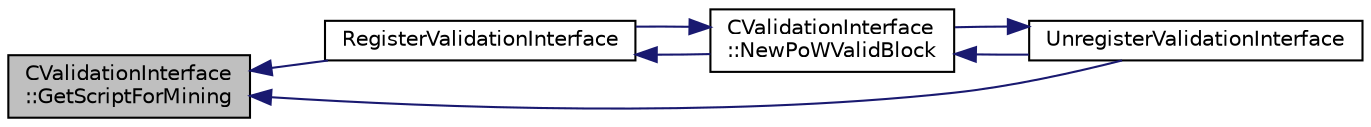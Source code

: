digraph "CValidationInterface::GetScriptForMining"
{
  edge [fontname="Helvetica",fontsize="10",labelfontname="Helvetica",labelfontsize="10"];
  node [fontname="Helvetica",fontsize="10",shape=record];
  rankdir="LR";
  Node16 [label="CValidationInterface\l::GetScriptForMining",height=0.2,width=0.4,color="black", fillcolor="grey75", style="filled", fontcolor="black"];
  Node16 -> Node17 [dir="back",color="midnightblue",fontsize="10",style="solid",fontname="Helvetica"];
  Node17 [label="RegisterValidationInterface",height=0.2,width=0.4,color="black", fillcolor="white", style="filled",URL="$de/d35/validationinterface_8h.html#ade8ef59282b5f7521ecfd870a8e3b137",tooltip="Register a wallet to receive updates from core. "];
  Node17 -> Node18 [dir="back",color="midnightblue",fontsize="10",style="solid",fontname="Helvetica"];
  Node18 [label="CValidationInterface\l::NewPoWValidBlock",height=0.2,width=0.4,color="black", fillcolor="white", style="filled",URL="$d6/dbb/class_c_validation_interface.html#a07bcbde7de90f5cfbc76f185465d4281"];
  Node18 -> Node17 [dir="back",color="midnightblue",fontsize="10",style="solid",fontname="Helvetica"];
  Node18 -> Node19 [dir="back",color="midnightblue",fontsize="10",style="solid",fontname="Helvetica"];
  Node19 [label="UnregisterValidationInterface",height=0.2,width=0.4,color="black", fillcolor="white", style="filled",URL="$de/d35/validationinterface_8h.html#a5e1776de1f87b4d045e9e2a198236b63",tooltip="Unregister a wallet from core. "];
  Node19 -> Node18 [dir="back",color="midnightblue",fontsize="10",style="solid",fontname="Helvetica"];
  Node16 -> Node19 [dir="back",color="midnightblue",fontsize="10",style="solid",fontname="Helvetica"];
}
